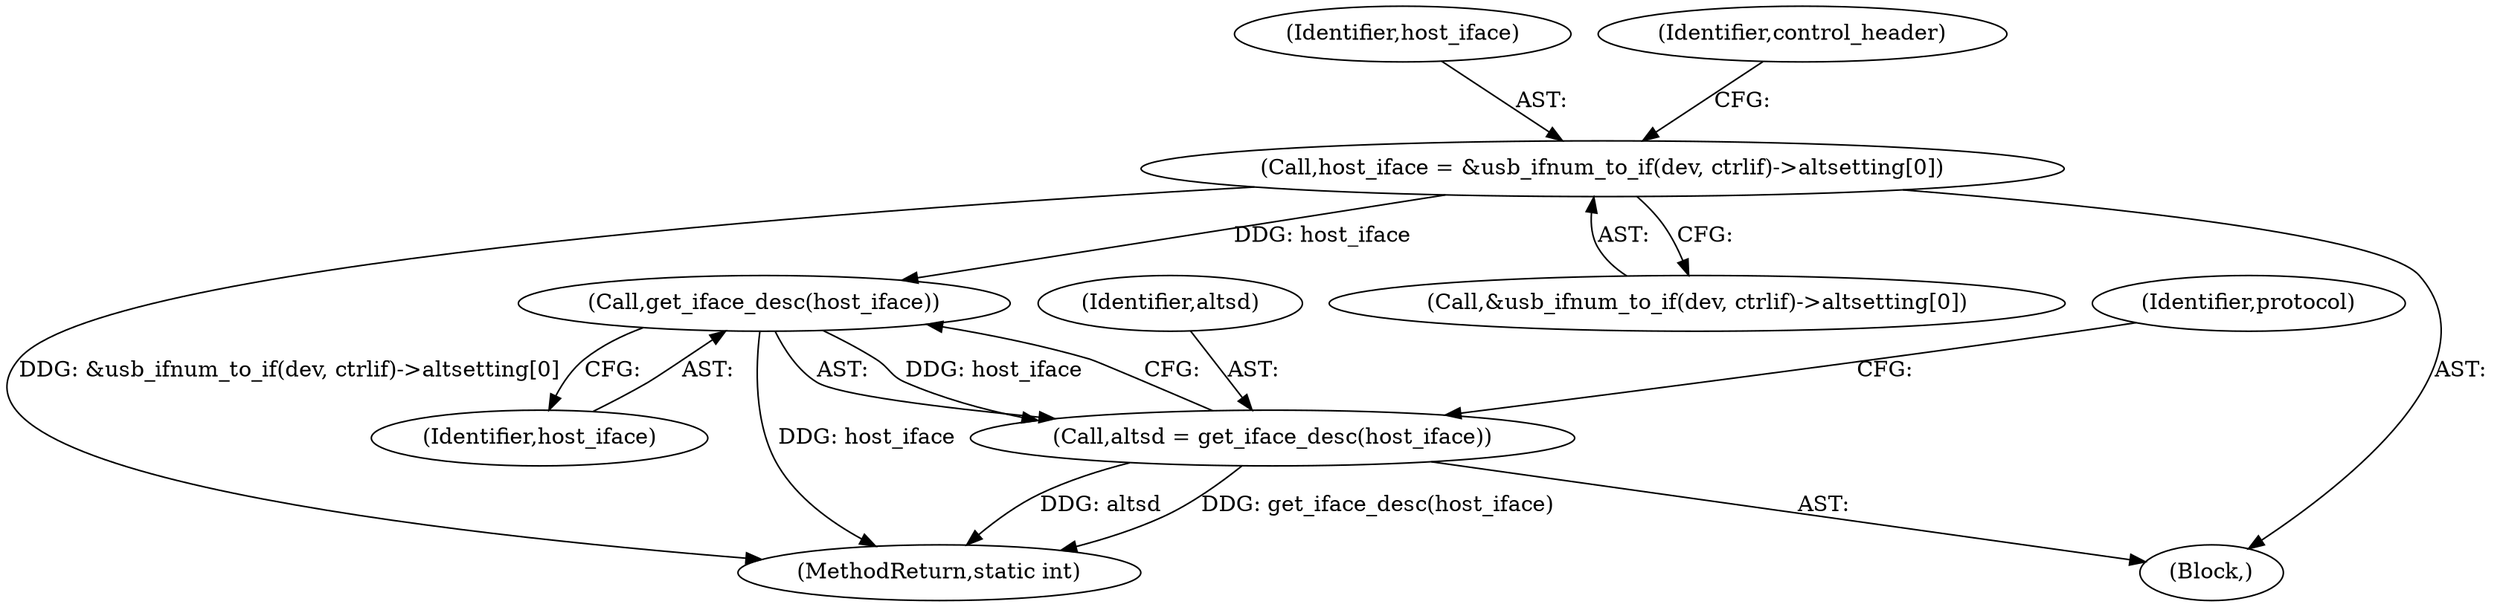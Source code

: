 digraph "0_linux_bfc81a8bc18e3c4ba0cbaa7666ff76be2f998991@array" {
"1000120" [label="(Call,host_iface = &usb_ifnum_to_if(dev, ctrlif)->altsetting[0])"];
"1000143" [label="(Call,get_iface_desc(host_iface))"];
"1000141" [label="(Call,altsd = get_iface_desc(host_iface))"];
"1000122" [label="(Call,&usb_ifnum_to_if(dev, ctrlif)->altsetting[0])"];
"1000389" [label="(MethodReturn,static int)"];
"1000144" [label="(Identifier,host_iface)"];
"1000107" [label="(Block,)"];
"1000142" [label="(Identifier,altsd)"];
"1000121" [label="(Identifier,host_iface)"];
"1000131" [label="(Identifier,control_header)"];
"1000141" [label="(Call,altsd = get_iface_desc(host_iface))"];
"1000143" [label="(Call,get_iface_desc(host_iface))"];
"1000120" [label="(Call,host_iface = &usb_ifnum_to_if(dev, ctrlif)->altsetting[0])"];
"1000146" [label="(Identifier,protocol)"];
"1000120" -> "1000107"  [label="AST: "];
"1000120" -> "1000122"  [label="CFG: "];
"1000121" -> "1000120"  [label="AST: "];
"1000122" -> "1000120"  [label="AST: "];
"1000131" -> "1000120"  [label="CFG: "];
"1000120" -> "1000389"  [label="DDG: &usb_ifnum_to_if(dev, ctrlif)->altsetting[0]"];
"1000120" -> "1000143"  [label="DDG: host_iface"];
"1000143" -> "1000141"  [label="AST: "];
"1000143" -> "1000144"  [label="CFG: "];
"1000144" -> "1000143"  [label="AST: "];
"1000141" -> "1000143"  [label="CFG: "];
"1000143" -> "1000389"  [label="DDG: host_iface"];
"1000143" -> "1000141"  [label="DDG: host_iface"];
"1000141" -> "1000107"  [label="AST: "];
"1000142" -> "1000141"  [label="AST: "];
"1000146" -> "1000141"  [label="CFG: "];
"1000141" -> "1000389"  [label="DDG: altsd"];
"1000141" -> "1000389"  [label="DDG: get_iface_desc(host_iface)"];
}
